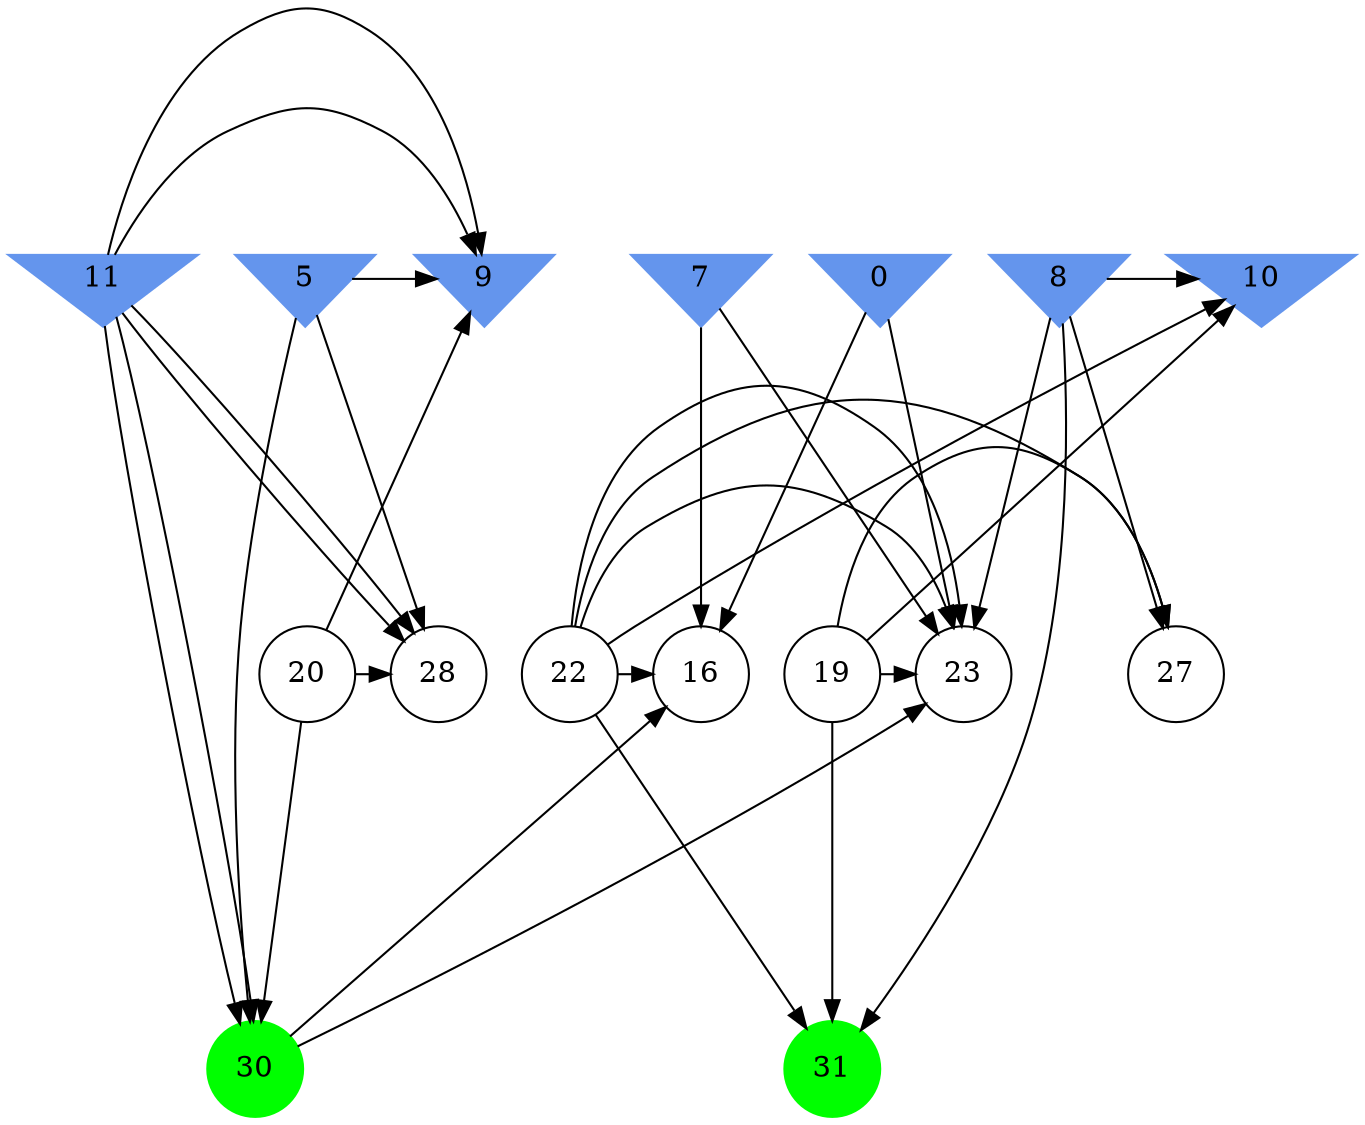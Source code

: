digraph brain {
	ranksep=2.0;
	0 [shape=invtriangle,style=filled,color=cornflowerblue];
	5 [shape=invtriangle,style=filled,color=cornflowerblue];
	7 [shape=invtriangle,style=filled,color=cornflowerblue];
	8 [shape=invtriangle,style=filled,color=cornflowerblue];
	9 [shape=invtriangle,style=filled,color=cornflowerblue];
	10 [shape=invtriangle,style=filled,color=cornflowerblue];
	11 [shape=invtriangle,style=filled,color=cornflowerblue];
	16 [shape=circle,color=black];
	19 [shape=circle,color=black];
	20 [shape=circle,color=black];
	22 [shape=circle,color=black];
	23 [shape=circle,color=black];
	27 [shape=circle,color=black];
	28 [shape=circle,color=black];
	30 [shape=circle,style=filled,color=green];
	31 [shape=circle,style=filled,color=green];
	19	->	23;
	19	->	10;
	19	->	31;
	19	->	27;
	8	->	23;
	8	->	10;
	8	->	31;
	8	->	27;
	22	->	23;
	22	->	10;
	22	->	31;
	22	->	27;
	7	->	23;
	7	->	16;
	0	->	23;
	0	->	16;
	22	->	23;
	22	->	16;
	30	->	23;
	30	->	16;
	20	->	28;
	20	->	30;
	20	->	9;
	11	->	28;
	11	->	30;
	11	->	9;
	11	->	28;
	11	->	30;
	11	->	9;
	5	->	28;
	5	->	30;
	5	->	9;
	{ rank=same; 0; 5; 7; 8; 9; 10; 11; }
	{ rank=same; 16; 19; 20; 22; 23; 27; 28; }
	{ rank=same; 30; 31; }
}
